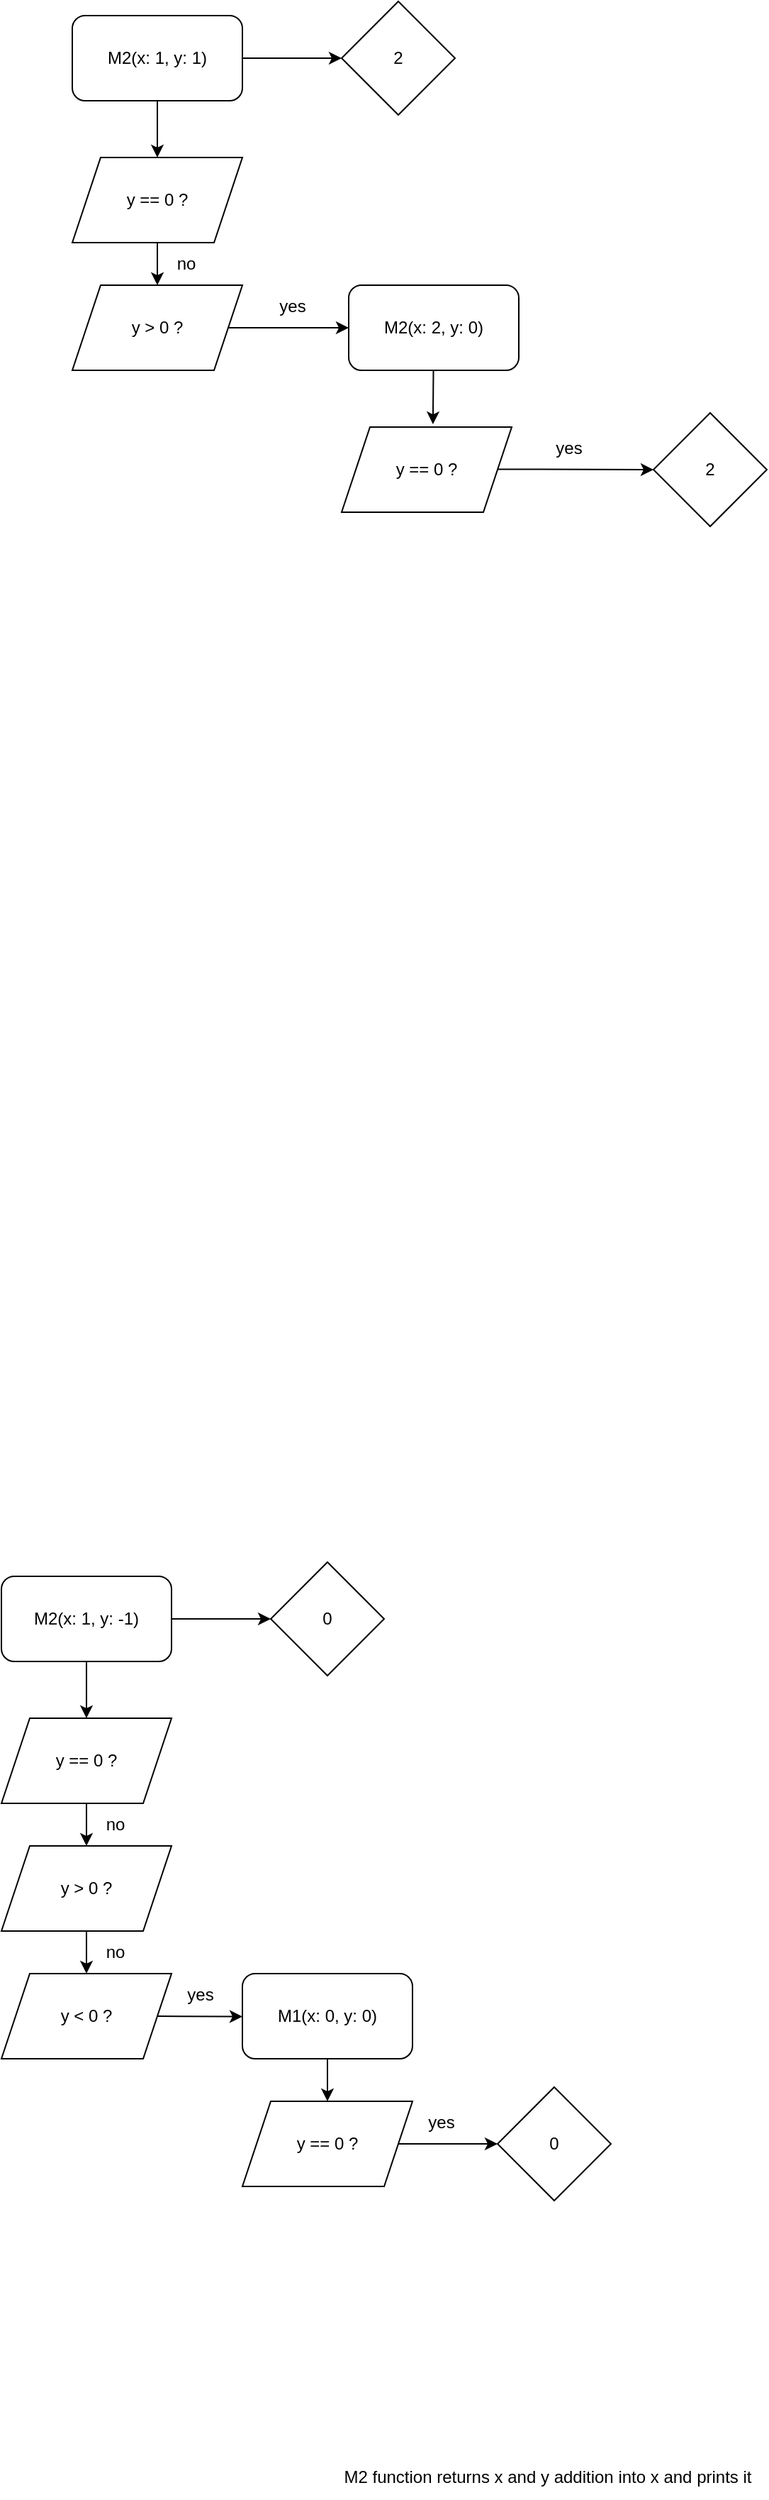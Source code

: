 <mxfile>
    <diagram id="EwlOb_8r8itE0m8bEeww" name="Page-1">
        <mxGraphModel dx="1019" dy="702" grid="1" gridSize="10" guides="1" tooltips="1" connect="1" arrows="1" fold="1" page="1" pageScale="1" pageWidth="850" pageHeight="1100" math="0" shadow="0">
            <root>
                <mxCell id="0"/>
                <mxCell id="1" parent="0"/>
                <mxCell id="2" style="edgeStyle=none;html=1;entryX=0;entryY=0.5;entryDx=0;entryDy=0;" edge="1" parent="1" source="3" target="29">
                    <mxGeometry relative="1" as="geometry">
                        <mxPoint x="270" y="80" as="targetPoint"/>
                    </mxGeometry>
                </mxCell>
                <mxCell id="3" value="M2(x: 1, y: 1)" style="rounded=1;whiteSpace=wrap;html=1;" vertex="1" parent="1">
                    <mxGeometry x="90" y="50" width="120" height="60" as="geometry"/>
                </mxCell>
                <mxCell id="4" style="edgeStyle=none;html=1;" edge="1" parent="1">
                    <mxGeometry relative="1" as="geometry">
                        <mxPoint x="150" y="150" as="targetPoint"/>
                        <mxPoint x="150" y="110" as="sourcePoint"/>
                    </mxGeometry>
                </mxCell>
                <mxCell id="5" style="edgeStyle=none;html=1;exitX=0.5;exitY=1;exitDx=0;exitDy=0;" edge="1" parent="1" source="6" target="8">
                    <mxGeometry relative="1" as="geometry">
                        <mxPoint x="150" y="270" as="targetPoint"/>
                    </mxGeometry>
                </mxCell>
                <mxCell id="6" value="y == 0 ?" style="shape=parallelogram;perimeter=parallelogramPerimeter;whiteSpace=wrap;html=1;fixedSize=1;" vertex="1" parent="1">
                    <mxGeometry x="90" y="150" width="120" height="60" as="geometry"/>
                </mxCell>
                <mxCell id="7" style="edgeStyle=none;html=1;" edge="1" parent="1" source="8">
                    <mxGeometry relative="1" as="geometry">
                        <mxPoint x="285" y="270" as="targetPoint"/>
                    </mxGeometry>
                </mxCell>
                <mxCell id="8" value="y &amp;gt; 0 ?" style="shape=parallelogram;perimeter=parallelogramPerimeter;whiteSpace=wrap;html=1;fixedSize=1;" vertex="1" parent="1">
                    <mxGeometry x="90" y="240" width="120" height="60" as="geometry"/>
                </mxCell>
                <mxCell id="9" value="no" style="text;html=1;align=center;verticalAlign=middle;resizable=0;points=[];autosize=1;strokeColor=none;fillColor=none;" vertex="1" parent="1">
                    <mxGeometry x="150" y="210" width="40" height="30" as="geometry"/>
                </mxCell>
                <mxCell id="10" value="yes" style="text;html=1;align=center;verticalAlign=middle;resizable=0;points=[];autosize=1;strokeColor=none;fillColor=none;" vertex="1" parent="1">
                    <mxGeometry x="225" y="240" width="40" height="30" as="geometry"/>
                </mxCell>
                <mxCell id="11" style="edgeStyle=none;html=1;entryX=0.537;entryY=-0.033;entryDx=0;entryDy=0;entryPerimeter=0;" edge="1" parent="1" source="13" target="16">
                    <mxGeometry relative="1" as="geometry">
                        <mxPoint x="385" y="330" as="targetPoint"/>
                    </mxGeometry>
                </mxCell>
                <mxCell id="13" value="M2(x: 2, y: 0)" style="rounded=1;whiteSpace=wrap;html=1;" vertex="1" parent="1">
                    <mxGeometry x="285" y="240" width="120" height="60" as="geometry"/>
                </mxCell>
                <mxCell id="16" value="y == 0 ?" style="shape=parallelogram;perimeter=parallelogramPerimeter;whiteSpace=wrap;html=1;fixedSize=1;" vertex="1" parent="1">
                    <mxGeometry x="280" y="340" width="120" height="60" as="geometry"/>
                </mxCell>
                <mxCell id="17" style="edgeStyle=none;html=1;exitX=1;exitY=0.5;exitDx=0;exitDy=0;" edge="1" parent="1">
                    <mxGeometry relative="1" as="geometry">
                        <mxPoint x="500" y="370" as="targetPoint"/>
                        <mxPoint x="390" y="369.71" as="sourcePoint"/>
                    </mxGeometry>
                </mxCell>
                <mxCell id="20" value="yes" style="text;html=1;align=center;verticalAlign=middle;resizable=0;points=[];autosize=1;strokeColor=none;fillColor=none;" vertex="1" parent="1">
                    <mxGeometry x="420" y="340" width="40" height="30" as="geometry"/>
                </mxCell>
                <mxCell id="28" value="2" style="rhombus;whiteSpace=wrap;html=1;" vertex="1" parent="1">
                    <mxGeometry x="500" y="330" width="80" height="80" as="geometry"/>
                </mxCell>
                <mxCell id="29" value="2" style="rhombus;whiteSpace=wrap;html=1;" vertex="1" parent="1">
                    <mxGeometry x="280" y="40" width="80" height="80" as="geometry"/>
                </mxCell>
                <mxCell id="30" style="edgeStyle=none;html=1;entryX=0;entryY=0.5;entryDx=0;entryDy=0;" edge="1" parent="1" source="31" target="54">
                    <mxGeometry relative="1" as="geometry">
                        <mxPoint x="220" y="1180" as="targetPoint"/>
                    </mxGeometry>
                </mxCell>
                <mxCell id="31" value="M2(x: 1, y: -1)" style="rounded=1;whiteSpace=wrap;html=1;" vertex="1" parent="1">
                    <mxGeometry x="40" y="1150" width="120" height="60" as="geometry"/>
                </mxCell>
                <mxCell id="32" style="edgeStyle=none;html=1;" edge="1" parent="1">
                    <mxGeometry relative="1" as="geometry">
                        <mxPoint x="100" y="1250" as="targetPoint"/>
                        <mxPoint x="100" y="1210" as="sourcePoint"/>
                    </mxGeometry>
                </mxCell>
                <mxCell id="33" style="edgeStyle=none;html=1;exitX=0.5;exitY=1;exitDx=0;exitDy=0;" edge="1" parent="1" source="34" target="36">
                    <mxGeometry relative="1" as="geometry">
                        <mxPoint x="100" y="1370" as="targetPoint"/>
                    </mxGeometry>
                </mxCell>
                <mxCell id="34" value="y == 0 ?" style="shape=parallelogram;perimeter=parallelogramPerimeter;whiteSpace=wrap;html=1;fixedSize=1;" vertex="1" parent="1">
                    <mxGeometry x="40" y="1250" width="120" height="60" as="geometry"/>
                </mxCell>
                <mxCell id="35" style="edgeStyle=none;html=1;" edge="1" parent="1" source="36" target="56">
                    <mxGeometry relative="1" as="geometry"/>
                </mxCell>
                <mxCell id="36" value="y &amp;gt; 0 ?" style="shape=parallelogram;perimeter=parallelogramPerimeter;whiteSpace=wrap;html=1;fixedSize=1;" vertex="1" parent="1">
                    <mxGeometry x="40" y="1340" width="120" height="60" as="geometry"/>
                </mxCell>
                <mxCell id="37" value="no" style="text;html=1;align=center;verticalAlign=middle;resizable=0;points=[];autosize=1;strokeColor=none;fillColor=none;" vertex="1" parent="1">
                    <mxGeometry x="100" y="1310" width="40" height="30" as="geometry"/>
                </mxCell>
                <mxCell id="38" style="edgeStyle=none;html=1;entryX=0.5;entryY=0;entryDx=0;entryDy=0;" edge="1" parent="1" source="40" target="43">
                    <mxGeometry relative="1" as="geometry">
                        <mxPoint x="310" y="1520" as="targetPoint"/>
                    </mxGeometry>
                </mxCell>
                <mxCell id="40" value="M1(x: 0, y: 0)" style="rounded=1;whiteSpace=wrap;html=1;" vertex="1" parent="1">
                    <mxGeometry x="210" y="1430" width="120" height="60" as="geometry"/>
                </mxCell>
                <mxCell id="43" value="y == 0 ?" style="shape=parallelogram;perimeter=parallelogramPerimeter;whiteSpace=wrap;html=1;fixedSize=1;" vertex="1" parent="1">
                    <mxGeometry x="210" y="1520" width="120" height="60" as="geometry"/>
                </mxCell>
                <mxCell id="50" style="edgeStyle=none;html=1;exitX=1;exitY=0.5;exitDx=0;exitDy=0;entryX=0;entryY=0.5;entryDx=0;entryDy=0;" edge="1" parent="1" target="52">
                    <mxGeometry relative="1" as="geometry">
                        <mxPoint x="320" y="1550" as="sourcePoint"/>
                    </mxGeometry>
                </mxCell>
                <mxCell id="52" value="0" style="rhombus;whiteSpace=wrap;html=1;" vertex="1" parent="1">
                    <mxGeometry x="390" y="1510" width="80" height="80" as="geometry"/>
                </mxCell>
                <mxCell id="54" value="0" style="rhombus;whiteSpace=wrap;html=1;" vertex="1" parent="1">
                    <mxGeometry x="230" y="1140" width="80" height="80" as="geometry"/>
                </mxCell>
                <mxCell id="55" style="edgeStyle=none;html=1;exitX=1;exitY=0.5;exitDx=0;exitDy=0;entryX=0;entryY=0.51;entryDx=0;entryDy=0;entryPerimeter=0;" edge="1" parent="1" source="56">
                    <mxGeometry relative="1" as="geometry">
                        <mxPoint x="210" y="1460.3" as="targetPoint"/>
                    </mxGeometry>
                </mxCell>
                <mxCell id="56" value="y &amp;lt; 0 ?" style="shape=parallelogram;perimeter=parallelogramPerimeter;whiteSpace=wrap;html=1;fixedSize=1;" vertex="1" parent="1">
                    <mxGeometry x="40" y="1430" width="120" height="60" as="geometry"/>
                </mxCell>
                <mxCell id="57" value="no" style="text;html=1;align=center;verticalAlign=middle;resizable=0;points=[];autosize=1;strokeColor=none;fillColor=none;" vertex="1" parent="1">
                    <mxGeometry x="100" y="1400" width="40" height="30" as="geometry"/>
                </mxCell>
                <mxCell id="61" value="yes" style="text;html=1;align=center;verticalAlign=middle;resizable=0;points=[];autosize=1;strokeColor=none;fillColor=none;" vertex="1" parent="1">
                    <mxGeometry x="160" y="1430" width="40" height="30" as="geometry"/>
                </mxCell>
                <mxCell id="63" value="yes" style="text;html=1;align=center;verticalAlign=middle;resizable=0;points=[];autosize=1;strokeColor=none;fillColor=none;" vertex="1" parent="1">
                    <mxGeometry x="330" y="1520" width="40" height="30" as="geometry"/>
                </mxCell>
                <mxCell id="64" value="M2 function returns x and y addition into x and prints it" style="text;html=1;align=center;verticalAlign=middle;resizable=0;points=[];autosize=1;strokeColor=none;fillColor=none;" vertex="1" parent="1">
                    <mxGeometry x="270" y="1770" width="310" height="30" as="geometry"/>
                </mxCell>
            </root>
        </mxGraphModel>
    </diagram>
</mxfile>